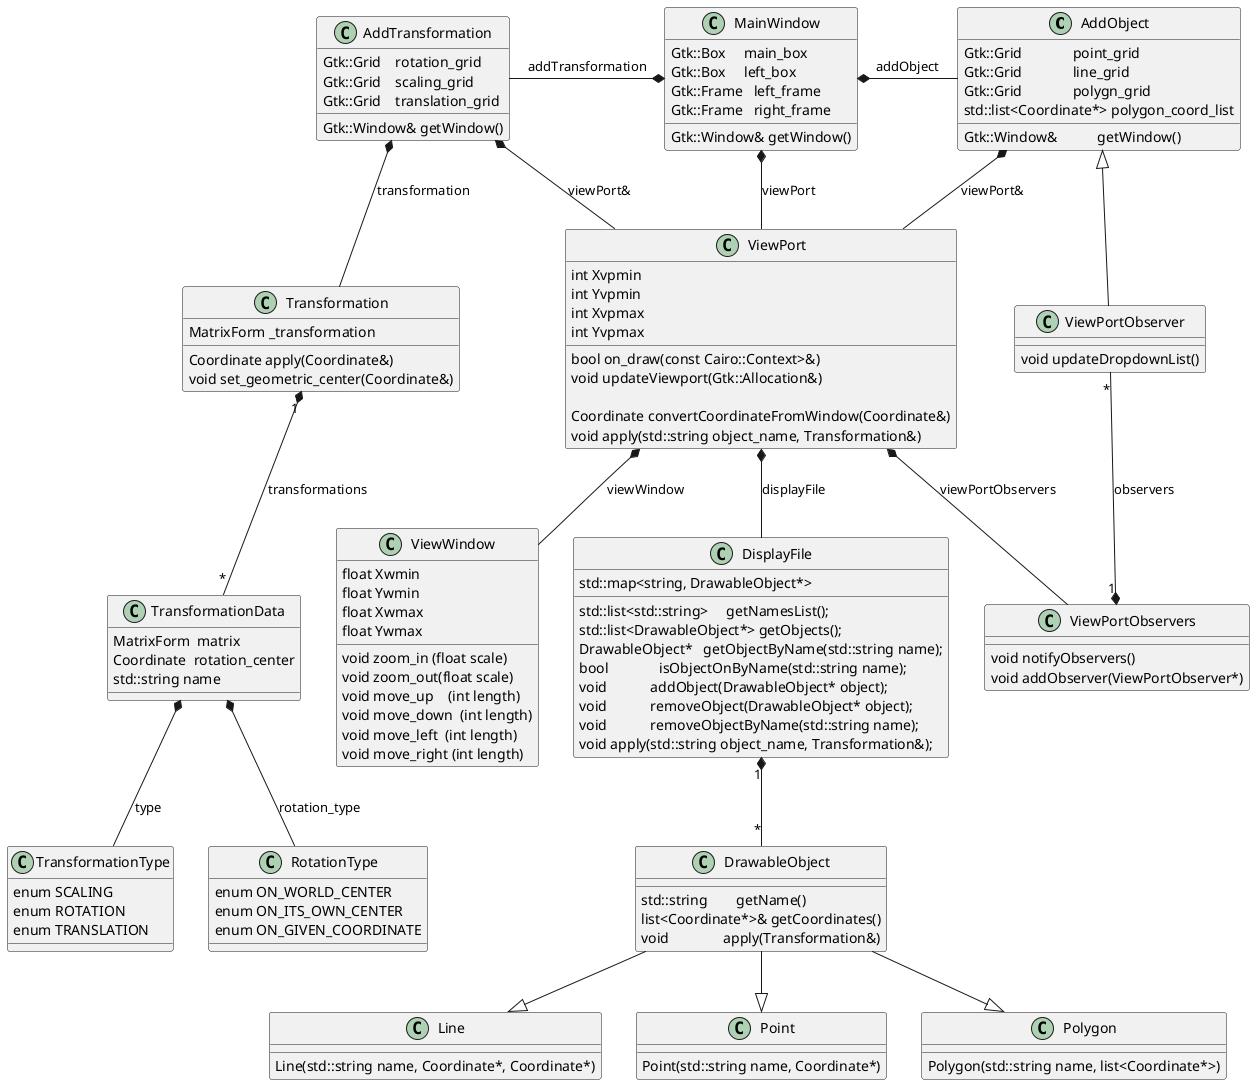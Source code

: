 
@startuml
  skinparam defaultFontName Consolas

  AddObject <|--  ViewPortObserver
  AddObject  *--  ViewPort                 : viewPort&

  AddTransformation  *--  ViewPort         : viewPort&
  AddTransformation  *-down- Transformation: transformation

  DisplayFile        -left[hidden]> ViewWindow
  DisplayFile "1\n"  *-down- "*" DrawableObject

  Line    <|-up- DrawableObject
  Point   <|-up- DrawableObject
  Polygon <|-up- DrawableObject

  MainWindow *-down-  ViewPort             : viewPort
  MainWindow *-right- AddObject            : addObject
  MainWindow *-left-  AddTransformation    : addTransformation

  Transformation "1" *-- "*" TransformationData: transformations
  TransformationData *-- TransformationType: type
  TransformationData *-- RotationType      : rotation_type

  ViewPort   *--  ViewWindow               : viewWindow
  ViewPort   *-down-  DisplayFile          : displayFile
  ViewPort   *-right- ViewPortObservers    : viewPortObservers

  ViewPortObservers "1" *-up- "*" ViewPortObserver: observers

  class AddObject {
    Gtk::Grid              point_grid
    Gtk::Grid              line_grid
    Gtk::Grid              polygn_grid
    Gtk::Window&           getWindow()
    std::list<Coordinate*> polygon_coord_list
  }

  class AddTransformation {
    Gtk::Grid    rotation_grid
    Gtk::Grid    scaling_grid
    Gtk::Grid    translation_grid
    Gtk::Window& getWindow()
  }

  class DisplayFile {
    std::map<string, DrawableObject*>

    std::list<std::string>     getNamesList();
    std::list<DrawableObject*> getObjects();
    DrawableObject*   getObjectByName(std::string name);
    bool              isObjectOnByName(std::string name);
    void            addObject(DrawableObject* object);
    void            removeObject(DrawableObject* object);
    void            removeObjectByName(std::string name);
    void apply(std::string object_name, Transformation&);
  }

  class DrawableObject {
    std::string        getName()
    list<Coordinate*>& getCoordinates()
    void               apply(Transformation&)
  }

  class Line {
    Line(std::string name, Coordinate*, Coordinate*)
  }

  class Point {
    Point(std::string name, Coordinate*)
  }

  class Polygon {
    Polygon(std::string name, list<Coordinate*>)
  }

  class MainWindow {
    Gtk::Box     main_box
    Gtk::Box     left_box
    Gtk::Frame   left_frame
    Gtk::Frame   right_frame
    Gtk::Window& getWindow()
  }

  class RotationType {
    enum ON_WORLD_CENTER
    enum ON_ITS_OWN_CENTER
    enum ON_GIVEN_COORDINATE
  }

  class Transformation {
    MatrixForm _transformation
    Coordinate apply(Coordinate&)
    void set_geometric_center(Coordinate&)
  }

  class TransformationData {
    MatrixForm  matrix
    Coordinate  rotation_center
    std::string name
  }

  class TransformationType {
    enum SCALING
    enum ROTATION
    enum TRANSLATION
  }

  class ViewPort {
    int Xvpmin
    int Yvpmin
    int Xvpmax
    int Yvpmax
    bool on_draw(const Cairo::Context>&)
    void updateViewport(Gtk::Allocation&)

    Coordinate convertCoordinateFromWindow(Coordinate&)
    void apply(std::string object_name, Transformation&)
  }

  class ViewPortObserver {
    void updateDropdownList()
  }

  class ViewPortObservers {
    void notifyObservers()
    void addObserver(ViewPortObserver*)
  }

  class ViewWindow {
    float Xwmin
    float Ywmin
    float Xwmax
    float Ywmax
    void zoom_in (float scale)
    void zoom_out(float scale)
    void move_up    (int length)
    void move_down  (int length)
    void move_left  (int length)
    void move_right (int length)
  }

@enduml
